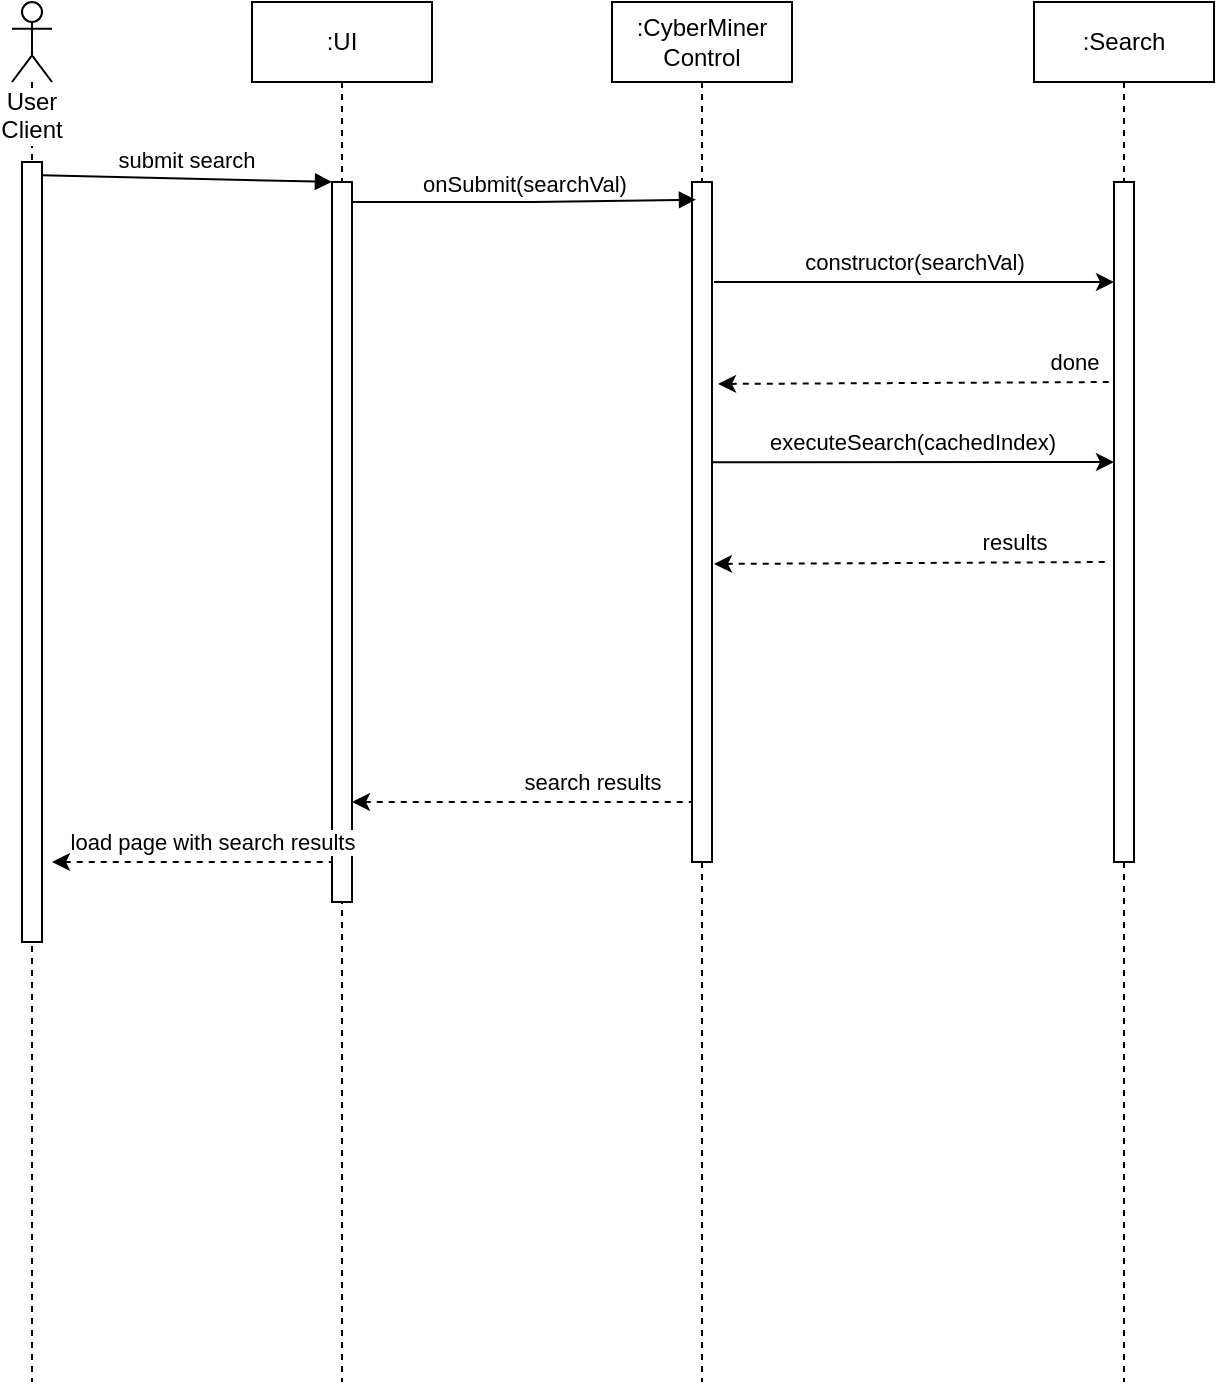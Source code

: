 <mxfile version="12.3.3" type="github" pages="1">
  <diagram id="e5vHWDUePIUh8G4eEy7l" name="Page-1">
    <mxGraphModel dx="971" dy="516" grid="1" gridSize="10" guides="1" tooltips="1" connect="1" arrows="1" fold="1" page="1" pageScale="1" pageWidth="1600" pageHeight="1200" math="0" shadow="0">
      <root>
        <mxCell id="0"/>
        <mxCell id="1" parent="0"/>
        <mxCell id="ZQl7QdY2teaes1WGbOm0-16" value=":UI" style="shape=umlLifeline;perimeter=lifelinePerimeter;whiteSpace=wrap;html=1;container=1;collapsible=0;recursiveResize=0;outlineConnect=0;" vertex="1" parent="1">
          <mxGeometry x="180" y="30" width="90" height="690" as="geometry"/>
        </mxCell>
        <mxCell id="ZQl7QdY2teaes1WGbOm0-17" value="" style="html=1;points=[];perimeter=orthogonalPerimeter;" vertex="1" parent="ZQl7QdY2teaes1WGbOm0-16">
          <mxGeometry x="40" y="90" width="10" height="360" as="geometry"/>
        </mxCell>
        <mxCell id="ZQl7QdY2teaes1WGbOm0-18" value="User Client" style="shape=umlLifeline;participant=umlActor;perimeter=lifelinePerimeter;whiteSpace=wrap;html=1;container=1;collapsible=0;recursiveResize=0;verticalAlign=top;spacingTop=36;labelBackgroundColor=#ffffff;outlineConnect=0;" vertex="1" parent="1">
          <mxGeometry x="60" y="30" width="20" height="690" as="geometry"/>
        </mxCell>
        <mxCell id="ZQl7QdY2teaes1WGbOm0-19" value="" style="html=1;points=[];perimeter=orthogonalPerimeter;" vertex="1" parent="ZQl7QdY2teaes1WGbOm0-18">
          <mxGeometry x="5" y="80" width="10" height="390" as="geometry"/>
        </mxCell>
        <mxCell id="ZQl7QdY2teaes1WGbOm0-20" value="submit search" style="html=1;verticalAlign=bottom;endArrow=block;exitX=1;exitY=0.017;exitDx=0;exitDy=0;exitPerimeter=0;entryX=0;entryY=0;entryDx=0;entryDy=0;entryPerimeter=0;" edge="1" parent="1" source="ZQl7QdY2teaes1WGbOm0-19" target="ZQl7QdY2teaes1WGbOm0-17">
          <mxGeometry width="80" relative="1" as="geometry">
            <mxPoint x="90" y="130" as="sourcePoint"/>
            <mxPoint x="210" y="120" as="targetPoint"/>
          </mxGeometry>
        </mxCell>
        <mxCell id="ZQl7QdY2teaes1WGbOm0-21" value=":CyberMiner Control" style="shape=umlLifeline;perimeter=lifelinePerimeter;whiteSpace=wrap;html=1;container=1;collapsible=0;recursiveResize=0;outlineConnect=0;" vertex="1" parent="1">
          <mxGeometry x="360" y="30" width="90" height="690" as="geometry"/>
        </mxCell>
        <mxCell id="ZQl7QdY2teaes1WGbOm0-22" value="" style="html=1;points=[];perimeter=orthogonalPerimeter;" vertex="1" parent="ZQl7QdY2teaes1WGbOm0-21">
          <mxGeometry x="40" y="90" width="10" height="340" as="geometry"/>
        </mxCell>
        <mxCell id="ZQl7QdY2teaes1WGbOm0-23" value="onSubmit(searchVal)" style="html=1;verticalAlign=bottom;endArrow=block;entryX=0.2;entryY=0.026;entryDx=0;entryDy=0;entryPerimeter=0;" edge="1" parent="1" source="ZQl7QdY2teaes1WGbOm0-17" target="ZQl7QdY2teaes1WGbOm0-22">
          <mxGeometry width="80" relative="1" as="geometry">
            <mxPoint x="240" y="129.86" as="sourcePoint"/>
            <mxPoint x="360" y="130" as="targetPoint"/>
            <Array as="points">
              <mxPoint x="320" y="130"/>
            </Array>
          </mxGeometry>
        </mxCell>
        <mxCell id="ZQl7QdY2teaes1WGbOm0-27" value="constructor(searchVal)" style="endArrow=classic;html=1;" edge="1" parent="1">
          <mxGeometry y="10" width="50" height="50" relative="1" as="geometry">
            <mxPoint x="411" y="170" as="sourcePoint"/>
            <mxPoint x="611" y="170" as="targetPoint"/>
            <mxPoint as="offset"/>
          </mxGeometry>
        </mxCell>
        <mxCell id="ZQl7QdY2teaes1WGbOm0-28" value=":Search" style="shape=umlLifeline;perimeter=lifelinePerimeter;whiteSpace=wrap;html=1;container=1;collapsible=0;recursiveResize=0;outlineConnect=0;" vertex="1" parent="1">
          <mxGeometry x="571" y="30" width="90" height="690" as="geometry"/>
        </mxCell>
        <mxCell id="ZQl7QdY2teaes1WGbOm0-29" value="" style="html=1;points=[];perimeter=orthogonalPerimeter;" vertex="1" parent="ZQl7QdY2teaes1WGbOm0-28">
          <mxGeometry x="40" y="90" width="10" height="340" as="geometry"/>
        </mxCell>
        <mxCell id="ZQl7QdY2teaes1WGbOm0-30" value="done" style="endArrow=none;dashed=1;html=1;exitX=1.2;exitY=0.297;exitDx=0;exitDy=0;exitPerimeter=0;startArrow=classic;startFill=1;" edge="1" parent="1">
          <mxGeometry x="0.798" y="10" width="50" height="50" relative="1" as="geometry">
            <mxPoint x="413" y="220.98" as="sourcePoint"/>
            <mxPoint x="611" y="220" as="targetPoint"/>
            <mxPoint as="offset"/>
          </mxGeometry>
        </mxCell>
        <mxCell id="ZQl7QdY2teaes1WGbOm0-31" value="executeSearch(cachedIndex)" style="endArrow=classic;html=1;exitX=0.9;exitY=0.412;exitDx=0;exitDy=0;exitPerimeter=0;" edge="1" parent="1">
          <mxGeometry y="10" width="50" height="50" relative="1" as="geometry">
            <mxPoint x="410" y="260.08" as="sourcePoint"/>
            <mxPoint x="611" y="260" as="targetPoint"/>
            <mxPoint as="offset"/>
          </mxGeometry>
        </mxCell>
        <mxCell id="ZQl7QdY2teaes1WGbOm0-32" value="results" style="endArrow=none;dashed=1;html=1;exitX=1.2;exitY=0.297;exitDx=0;exitDy=0;exitPerimeter=0;startArrow=classic;startFill=1;" edge="1" parent="1">
          <mxGeometry x="0.516" y="10" width="50" height="50" relative="1" as="geometry">
            <mxPoint x="411" y="310.98" as="sourcePoint"/>
            <mxPoint x="609" y="310" as="targetPoint"/>
            <mxPoint as="offset"/>
          </mxGeometry>
        </mxCell>
        <mxCell id="ZQl7QdY2teaes1WGbOm0-34" value="search results" style="endArrow=none;dashed=1;html=1;exitX=1.2;exitY=0.297;exitDx=0;exitDy=0;exitPerimeter=0;startArrow=classic;startFill=1;" edge="1" parent="1">
          <mxGeometry x="0.412" y="10" width="50" height="50" relative="1" as="geometry">
            <mxPoint x="230" y="429.98" as="sourcePoint"/>
            <mxPoint x="400" y="430" as="targetPoint"/>
            <mxPoint as="offset"/>
          </mxGeometry>
        </mxCell>
        <mxCell id="ZQl7QdY2teaes1WGbOm0-35" value="load page with search results" style="endArrow=none;dashed=1;html=1;startArrow=classic;startFill=1;" edge="1" parent="1">
          <mxGeometry x="0.143" y="10" width="50" height="50" relative="1" as="geometry">
            <mxPoint x="80" y="460" as="sourcePoint"/>
            <mxPoint x="220" y="460" as="targetPoint"/>
            <mxPoint as="offset"/>
          </mxGeometry>
        </mxCell>
      </root>
    </mxGraphModel>
  </diagram>
</mxfile>
